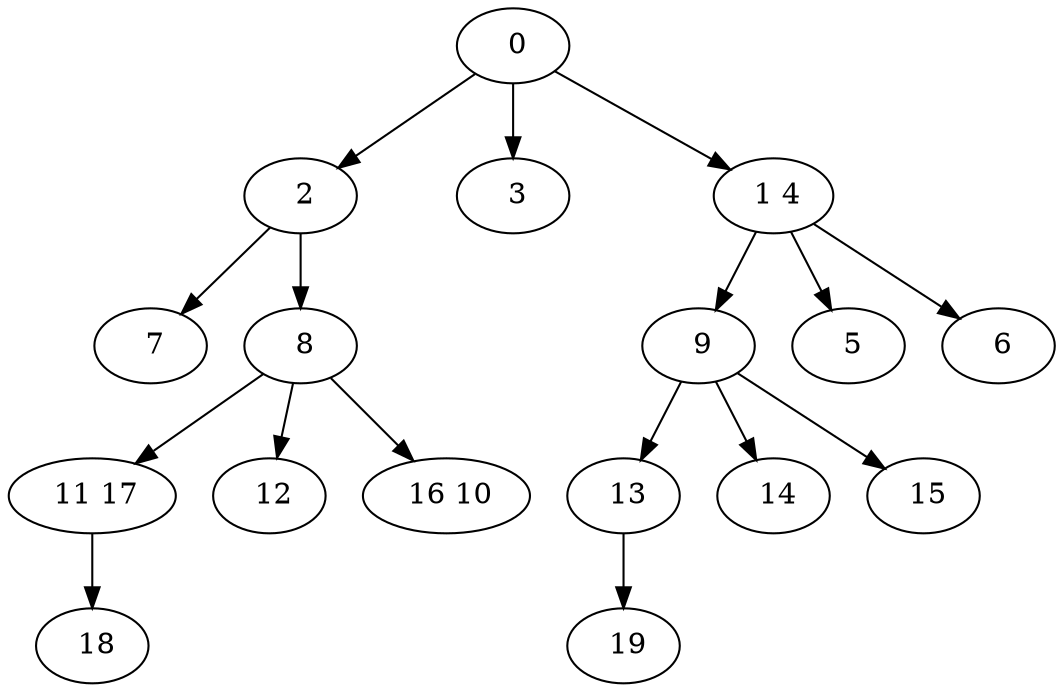 digraph mytree {
" 0" -> " 2";
" 0" -> " 3";
" 0" -> " 1 4";
" 2" -> " 7";
" 2" -> " 8";
" 3";
" 1 4" -> " 9";
" 1 4" -> " 5";
" 1 4" -> " 6";
" 7";
" 8" -> " 11 17";
" 8" -> " 12";
" 8" -> " 16 10";
" 11 17" -> " 18";
" 12";
" 16 10";
" 9" -> " 13";
" 9" -> " 14";
" 9" -> " 15";
" 13" -> " 19";
" 14";
" 15";
" 18";
" 5";
" 6";
" 19";
}
